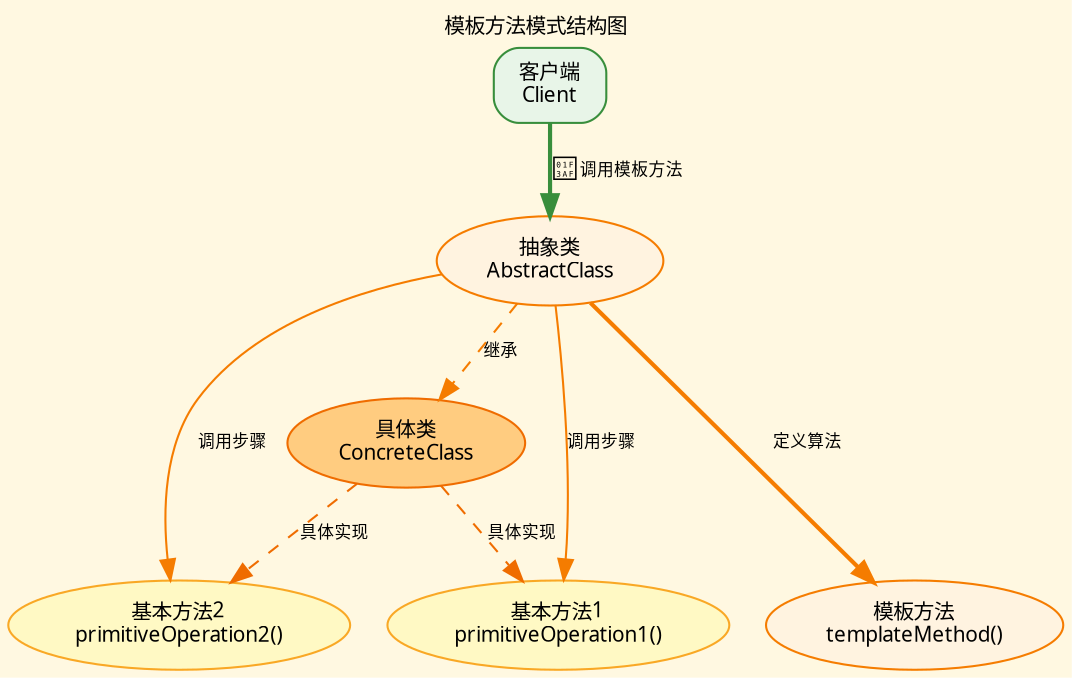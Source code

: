 digraph TemplateMethodPattern {
    graph [fontname="Microsoft YaHei", fontsize=10, bgcolor="#fff8e1"];
    node [fontname="Microsoft YaHei", fontsize=10, style="filled,rounded"];
    edge [fontname="Microsoft YaHei", fontsize=8];

    rankdir=TB;
    bgcolor="#fff8e1";

    AbstractClass [label="抽象类\nAbstractClass", fillcolor="#fff3e0", color="#f57c00"];

    ConcreteClass [label="具体类\nConcreteClass", fillcolor="#ffcc80", color="#ef6c00"];

    Client [label="客户端\nClient", fillcolor="#e8f5e8", color="#388e3c", shape=box];

    {
        rank=same;
        PrimitiveOperation1 [label="基本方法1\nprimitiveOperation1()", fillcolor="#fff9c4", color="#f9a825"];
        PrimitiveOperation2 [label="基本方法2\nprimitiveOperation2()", fillcolor="#fff9c4", color="#f9a825"];
        PrimitiveOperation3 [label="模板方法\ntemplateMethod()", fillcolor="#fff3e0", color="#f57c00"];
    }

    AbstractClass -> ConcreteClass [label="继承", color="#f57c00", style="dashed"];

    Client -> AbstractClass [label="🎯 调用模板方法", color="#388e3c", style="bold"];

    AbstractClass -> PrimitiveOperation1 [label="调用步骤", color="#f57c00"];
    AbstractClass -> PrimitiveOperation2 [label="调用步骤", color="#f57c00"];
    AbstractClass -> PrimitiveOperation3 [label="定义算法", color="#f57c00", style="bold"];

    ConcreteClass -> PrimitiveOperation1 [label="具体实现", color="#ef6c00", style="dashed"];
    ConcreteClass -> PrimitiveOperation2 [label="具体实现", color="#ef6c00", style="dashed"];

    labelloc="t";
    label="模板方法模式结构图";
}




